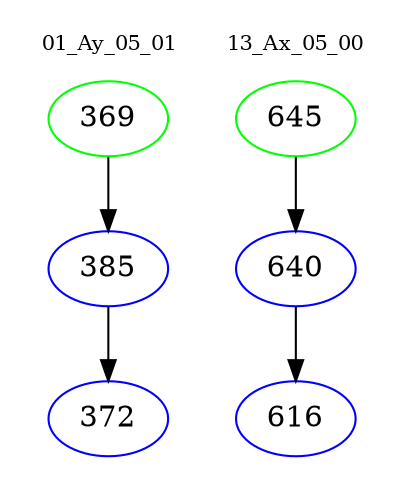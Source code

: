 digraph{
subgraph cluster_0 {
color = white
label = "01_Ay_05_01";
fontsize=10;
T0_369 [label="369", color="green"]
T0_369 -> T0_385 [color="black"]
T0_385 [label="385", color="blue"]
T0_385 -> T0_372 [color="black"]
T0_372 [label="372", color="blue"]
}
subgraph cluster_1 {
color = white
label = "13_Ax_05_00";
fontsize=10;
T1_645 [label="645", color="green"]
T1_645 -> T1_640 [color="black"]
T1_640 [label="640", color="blue"]
T1_640 -> T1_616 [color="black"]
T1_616 [label="616", color="blue"]
}
}
